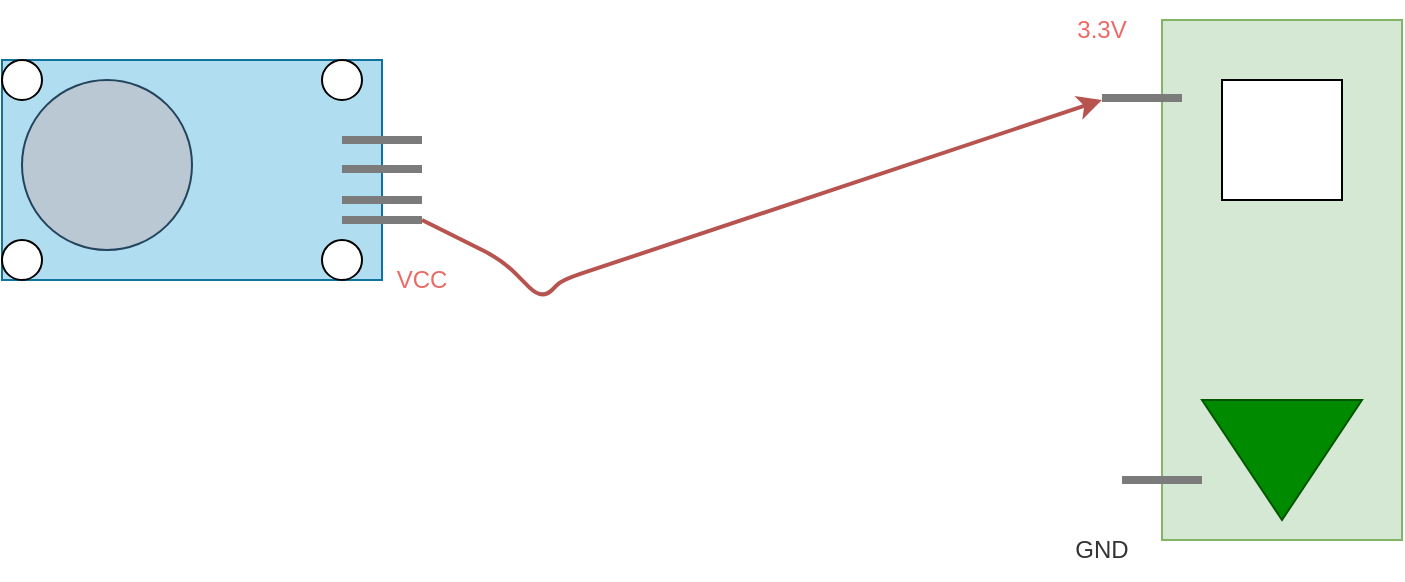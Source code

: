 <mxfile version="26.1.3">
  <diagram name="Page-1" id="tptrItbEWlcjOuiL4rK6">
    <mxGraphModel dx="1050" dy="522" grid="1" gridSize="10" guides="1" tooltips="1" connect="1" arrows="1" fold="1" page="1" pageScale="1" pageWidth="827" pageHeight="1169" math="0" shadow="0">
      <root>
        <mxCell id="0" />
        <mxCell id="1" parent="0" />
        <mxCell id="c4ljgmaWJESwMZTwx-YB-1" value="" style="rounded=0;whiteSpace=wrap;html=1;fillColor=#d5e8d4;strokeColor=#82b366;" vertex="1" parent="1">
          <mxGeometry x="620" y="70" width="120" height="260" as="geometry" />
        </mxCell>
        <mxCell id="c4ljgmaWJESwMZTwx-YB-2" value="" style="triangle;whiteSpace=wrap;html=1;rotation=90;fillColor=#008a00;fontColor=#ffffff;strokeColor=#005700;" vertex="1" parent="1">
          <mxGeometry x="650" y="250" width="60" height="80" as="geometry" />
        </mxCell>
        <mxCell id="c4ljgmaWJESwMZTwx-YB-3" value="" style="rounded=0;whiteSpace=wrap;html=1;fillColor=#b1ddf0;strokeColor=#10739e;" vertex="1" parent="1">
          <mxGeometry x="40" y="90" width="190" height="110" as="geometry" />
        </mxCell>
        <mxCell id="c4ljgmaWJESwMZTwx-YB-4" value="" style="ellipse;whiteSpace=wrap;html=1;aspect=fixed;fillColor=#bac8d3;strokeColor=#23445d;" vertex="1" parent="1">
          <mxGeometry x="50" y="100" width="85" height="85" as="geometry" />
        </mxCell>
        <mxCell id="c4ljgmaWJESwMZTwx-YB-5" value="" style="ellipse;whiteSpace=wrap;html=1;aspect=fixed;" vertex="1" parent="1">
          <mxGeometry x="200" y="180" width="20" height="20" as="geometry" />
        </mxCell>
        <mxCell id="c4ljgmaWJESwMZTwx-YB-6" value="" style="ellipse;whiteSpace=wrap;html=1;aspect=fixed;" vertex="1" parent="1">
          <mxGeometry x="200" y="90" width="20" height="20" as="geometry" />
        </mxCell>
        <mxCell id="c4ljgmaWJESwMZTwx-YB-7" value="" style="ellipse;whiteSpace=wrap;html=1;aspect=fixed;" vertex="1" parent="1">
          <mxGeometry x="40" y="90" width="20" height="20" as="geometry" />
        </mxCell>
        <mxCell id="c4ljgmaWJESwMZTwx-YB-8" value="" style="ellipse;whiteSpace=wrap;html=1;aspect=fixed;" vertex="1" parent="1">
          <mxGeometry x="40" y="180" width="20" height="20" as="geometry" />
        </mxCell>
        <mxCell id="c4ljgmaWJESwMZTwx-YB-9" value="" style="endArrow=none;html=1;rounded=0;strokeWidth=4;strokeColor=#7B7B7B;" edge="1" parent="1">
          <mxGeometry width="50" height="50" relative="1" as="geometry">
            <mxPoint x="210" y="130" as="sourcePoint" />
            <mxPoint x="250" y="130" as="targetPoint" />
          </mxGeometry>
        </mxCell>
        <mxCell id="c4ljgmaWJESwMZTwx-YB-10" value="" style="endArrow=none;html=1;rounded=0;strokeWidth=4;strokeColor=#7B7B7B;" edge="1" parent="1">
          <mxGeometry width="50" height="50" relative="1" as="geometry">
            <mxPoint x="210" y="144.5" as="sourcePoint" />
            <mxPoint x="250" y="144.5" as="targetPoint" />
            <Array as="points">
              <mxPoint x="220" y="144.5" />
            </Array>
          </mxGeometry>
        </mxCell>
        <mxCell id="c4ljgmaWJESwMZTwx-YB-11" value="" style="endArrow=none;html=1;rounded=0;strokeWidth=4;strokeColor=#7B7B7B;" edge="1" parent="1">
          <mxGeometry width="50" height="50" relative="1" as="geometry">
            <mxPoint x="210" y="160" as="sourcePoint" />
            <mxPoint x="250" y="160" as="targetPoint" />
          </mxGeometry>
        </mxCell>
        <mxCell id="c4ljgmaWJESwMZTwx-YB-12" value="" style="endArrow=none;html=1;rounded=0;strokeWidth=4;strokeColor=#7B7B7B;" edge="1" parent="1">
          <mxGeometry width="50" height="50" relative="1" as="geometry">
            <mxPoint x="210" y="170" as="sourcePoint" />
            <mxPoint x="250" y="170" as="targetPoint" />
          </mxGeometry>
        </mxCell>
        <mxCell id="c4ljgmaWJESwMZTwx-YB-13" value="" style="whiteSpace=wrap;html=1;aspect=fixed;" vertex="1" parent="1">
          <mxGeometry x="650" y="100" width="60" height="60" as="geometry" />
        </mxCell>
        <mxCell id="c4ljgmaWJESwMZTwx-YB-14" value="" style="endArrow=none;html=1;rounded=0;strokeWidth=4;strokeColor=#7B7B7B;" edge="1" parent="1">
          <mxGeometry width="50" height="50" relative="1" as="geometry">
            <mxPoint x="590" y="109" as="sourcePoint" />
            <mxPoint x="630" y="109" as="targetPoint" />
          </mxGeometry>
        </mxCell>
        <mxCell id="c4ljgmaWJESwMZTwx-YB-16" value="" style="curved=0;endArrow=classic;html=1;rounded=1;strokeWidth=2;fillColor=#f8cecc;gradientColor=#ea6b66;strokeColor=#b85450;" edge="1" parent="1">
          <mxGeometry width="50" height="50" relative="1" as="geometry">
            <mxPoint x="250" y="170" as="sourcePoint" />
            <mxPoint x="590" y="110" as="targetPoint" />
            <Array as="points">
              <mxPoint x="290" y="190" />
              <mxPoint x="310" y="210" />
              <mxPoint x="320" y="200" />
            </Array>
          </mxGeometry>
        </mxCell>
        <mxCell id="c4ljgmaWJESwMZTwx-YB-17" value="&lt;font style=&quot;color: rgb(234, 107, 102);&quot;&gt;VCC&lt;/font&gt;" style="text;html=1;align=center;verticalAlign=middle;whiteSpace=wrap;rounded=0;" vertex="1" parent="1">
          <mxGeometry x="220" y="185" width="60" height="30" as="geometry" />
        </mxCell>
        <mxCell id="c4ljgmaWJESwMZTwx-YB-18" value="&lt;font style=&quot;color: rgb(234, 107, 102);&quot;&gt;3.3V&lt;/font&gt;" style="text;html=1;align=center;verticalAlign=middle;whiteSpace=wrap;rounded=0;" vertex="1" parent="1">
          <mxGeometry x="560" y="60" width="60" height="30" as="geometry" />
        </mxCell>
        <mxCell id="c4ljgmaWJESwMZTwx-YB-19" value="" style="endArrow=none;html=1;rounded=0;strokeWidth=4;strokeColor=#7B7B7B;" edge="1" parent="1">
          <mxGeometry width="50" height="50" relative="1" as="geometry">
            <mxPoint x="600" y="300" as="sourcePoint" />
            <mxPoint x="640" y="300" as="targetPoint" />
          </mxGeometry>
        </mxCell>
        <mxCell id="c4ljgmaWJESwMZTwx-YB-20" value="&lt;font style=&quot;color: rgb(51, 51, 51);&quot;&gt;GND&lt;/font&gt;" style="text;html=1;align=center;verticalAlign=middle;whiteSpace=wrap;rounded=0;" vertex="1" parent="1">
          <mxGeometry x="560" y="320" width="60" height="30" as="geometry" />
        </mxCell>
      </root>
    </mxGraphModel>
  </diagram>
</mxfile>
